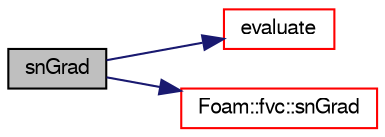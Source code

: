 digraph "snGrad"
{
  bgcolor="transparent";
  edge [fontname="FreeSans",fontsize="10",labelfontname="FreeSans",labelfontsize="10"];
  node [fontname="FreeSans",fontsize="10",shape=record];
  rankdir="LR";
  Node104 [label="snGrad",height=0.2,width=0.4,color="black", fillcolor="grey75", style="filled", fontcolor="black"];
  Node104 -> Node105 [color="midnightblue",fontsize="10",style="solid",fontname="FreeSans"];
  Node105 [label="evaluate",height=0.2,width=0.4,color="red",URL="$a28962.html#ab9de8baa38a38ec4603e74eb6d5f8f73",tooltip="Evaluate the patch field. "];
  Node104 -> Node115 [color="midnightblue",fontsize="10",style="solid",fontname="FreeSans"];
  Node115 [label="Foam::fvc::snGrad",height=0.2,width=0.4,color="red",URL="$a21134.html#a15da734ee906cb52cf17937ab84c41a0"];
}
